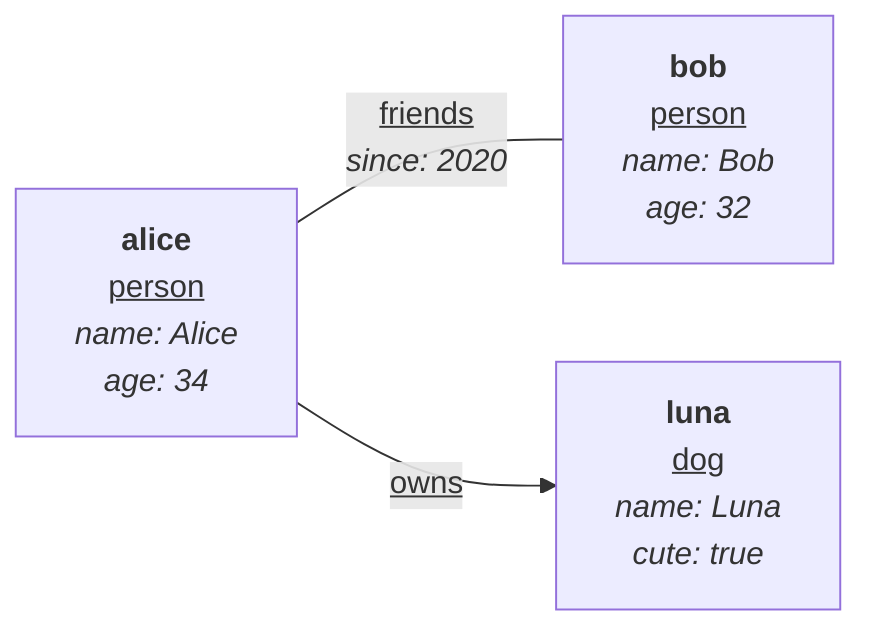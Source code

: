 flowchart LR
    alice["<b>alice</b><br/><u>person</u><br/><i>name: Alice</i><br/><i>age: 34</i>"]
    bob["<b>bob</b><br/><u>person</u><br/><i>name: Bob</i><br/><i>age: 32</i>"]
    luna["<b>luna</b><br/><u>dog</u><br/><i>name: Luna</i><br/><i>cute: true</i>"]
    alice -- "<u>friends</u><br/><i>since: 2020</i>" --- bob
    alice -- "<u>owns</u>" --> luna